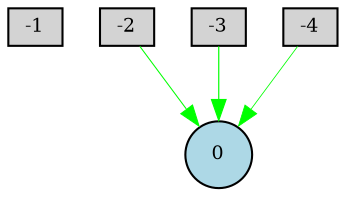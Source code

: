 digraph {
	node [fontsize=9 height=0.2 shape=circle width=0.2]
	-1 [fillcolor=lightgray shape=box style=filled]
	-2 [fillcolor=lightgray shape=box style=filled]
	-3 [fillcolor=lightgray shape=box style=filled]
	-4 [fillcolor=lightgray shape=box style=filled]
	0 [fillcolor=lightblue style=filled]
	-2 -> 0 [color=green penwidth=0.5009074075435602 style=solid]
	-3 -> 0 [color=green penwidth=0.5671082441472541 style=solid]
	-4 -> 0 [color=green penwidth=0.39251522770637404 style=solid]
}
